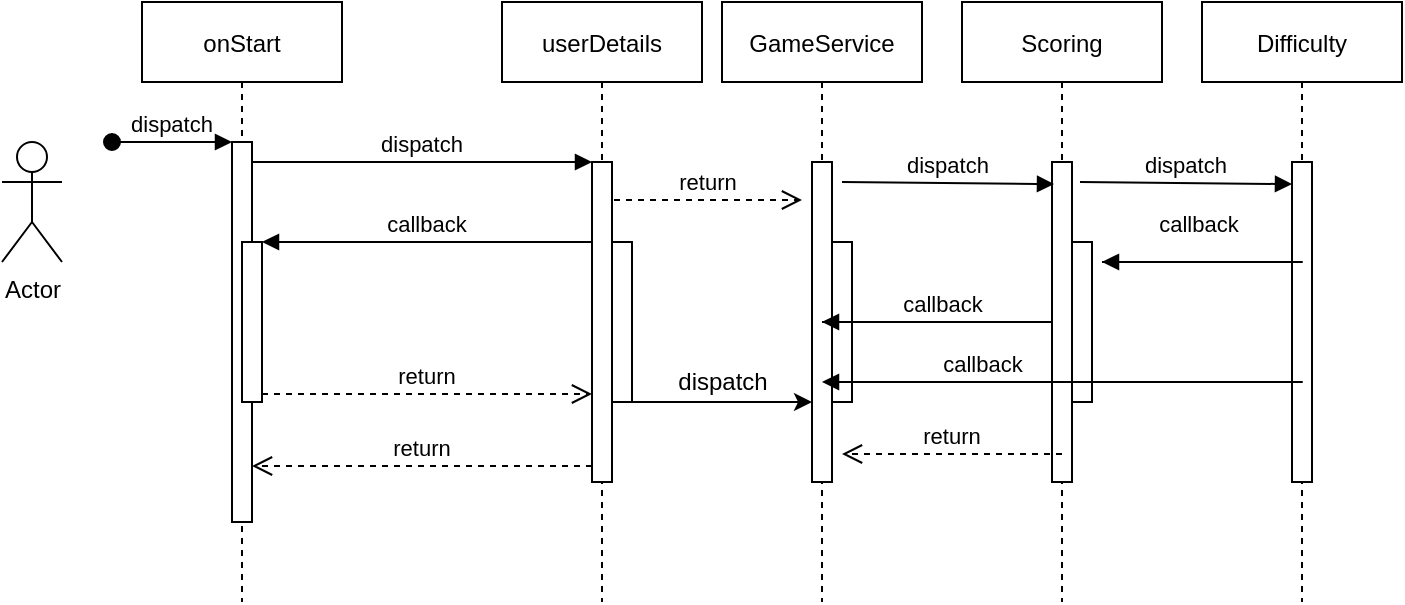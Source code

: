 <mxfile version="16.6.4" type="github">
  <diagram id="kgpKYQtTHZ0yAKxKKP6v" name="Page-1">
    <mxGraphModel dx="1406" dy="676" grid="1" gridSize="10" guides="1" tooltips="1" connect="1" arrows="1" fold="1" page="1" pageScale="1" pageWidth="850" pageHeight="1100" math="0" shadow="0">
      <root>
        <mxCell id="0" />
        <mxCell id="1" parent="0" />
        <mxCell id="3nuBFxr9cyL0pnOWT2aG-1" value="onStart" style="shape=umlLifeline;perimeter=lifelinePerimeter;container=1;collapsible=0;recursiveResize=0;rounded=0;shadow=0;strokeWidth=1;" parent="1" vertex="1">
          <mxGeometry x="120" y="80" width="100" height="300" as="geometry" />
        </mxCell>
        <mxCell id="3nuBFxr9cyL0pnOWT2aG-2" value="" style="points=[];perimeter=orthogonalPerimeter;rounded=0;shadow=0;strokeWidth=1;" parent="3nuBFxr9cyL0pnOWT2aG-1" vertex="1">
          <mxGeometry x="45" y="70" width="10" height="190" as="geometry" />
        </mxCell>
        <mxCell id="3nuBFxr9cyL0pnOWT2aG-3" value="dispatch" style="verticalAlign=bottom;startArrow=oval;endArrow=block;startSize=8;shadow=0;strokeWidth=1;" parent="3nuBFxr9cyL0pnOWT2aG-1" target="3nuBFxr9cyL0pnOWT2aG-2" edge="1">
          <mxGeometry relative="1" as="geometry">
            <mxPoint x="-15" y="70" as="sourcePoint" />
          </mxGeometry>
        </mxCell>
        <mxCell id="3nuBFxr9cyL0pnOWT2aG-4" value="" style="points=[];perimeter=orthogonalPerimeter;rounded=0;shadow=0;strokeWidth=1;" parent="3nuBFxr9cyL0pnOWT2aG-1" vertex="1">
          <mxGeometry x="50" y="120" width="10" height="80" as="geometry" />
        </mxCell>
        <mxCell id="3nuBFxr9cyL0pnOWT2aG-5" value="userDetails" style="shape=umlLifeline;perimeter=lifelinePerimeter;container=1;collapsible=0;recursiveResize=0;rounded=0;shadow=0;strokeWidth=1;" parent="1" vertex="1">
          <mxGeometry x="300" y="80" width="100" height="300" as="geometry" />
        </mxCell>
        <mxCell id="3nuBFxr9cyL0pnOWT2aG-6" value="" style="points=[];perimeter=orthogonalPerimeter;rounded=0;shadow=0;strokeWidth=1;" parent="3nuBFxr9cyL0pnOWT2aG-5" vertex="1">
          <mxGeometry x="45" y="80" width="10" height="160" as="geometry" />
        </mxCell>
        <mxCell id="FrCvDKRbt1Tq-J5Lvqsk-24" value="" style="points=[];perimeter=orthogonalPerimeter;rounded=0;shadow=0;strokeWidth=1;" vertex="1" parent="3nuBFxr9cyL0pnOWT2aG-5">
          <mxGeometry x="55" y="120" width="10" height="80" as="geometry" />
        </mxCell>
        <mxCell id="3nuBFxr9cyL0pnOWT2aG-7" value="return" style="verticalAlign=bottom;endArrow=open;dashed=1;endSize=8;exitX=0;exitY=0.95;shadow=0;strokeWidth=1;" parent="1" source="3nuBFxr9cyL0pnOWT2aG-6" target="3nuBFxr9cyL0pnOWT2aG-2" edge="1">
          <mxGeometry relative="1" as="geometry">
            <mxPoint x="275" y="236" as="targetPoint" />
          </mxGeometry>
        </mxCell>
        <mxCell id="3nuBFxr9cyL0pnOWT2aG-8" value="dispatch" style="verticalAlign=bottom;endArrow=block;entryX=0;entryY=0;shadow=0;strokeWidth=1;" parent="1" source="3nuBFxr9cyL0pnOWT2aG-2" target="3nuBFxr9cyL0pnOWT2aG-6" edge="1">
          <mxGeometry relative="1" as="geometry">
            <mxPoint x="275" y="160" as="sourcePoint" />
          </mxGeometry>
        </mxCell>
        <mxCell id="3nuBFxr9cyL0pnOWT2aG-9" value="callback" style="verticalAlign=bottom;endArrow=block;entryX=1;entryY=0;shadow=0;strokeWidth=1;" parent="1" source="3nuBFxr9cyL0pnOWT2aG-6" target="3nuBFxr9cyL0pnOWT2aG-4" edge="1">
          <mxGeometry relative="1" as="geometry">
            <mxPoint x="240" y="200" as="sourcePoint" />
          </mxGeometry>
        </mxCell>
        <mxCell id="3nuBFxr9cyL0pnOWT2aG-10" value="return" style="verticalAlign=bottom;endArrow=open;dashed=1;endSize=8;exitX=1;exitY=0.95;shadow=0;strokeWidth=1;" parent="1" source="3nuBFxr9cyL0pnOWT2aG-4" target="3nuBFxr9cyL0pnOWT2aG-6" edge="1">
          <mxGeometry relative="1" as="geometry">
            <mxPoint x="240" y="257" as="targetPoint" />
          </mxGeometry>
        </mxCell>
        <mxCell id="FrCvDKRbt1Tq-J5Lvqsk-1" value="Actor" style="shape=umlActor;verticalLabelPosition=bottom;verticalAlign=top;html=1;outlineConnect=0;" vertex="1" parent="1">
          <mxGeometry x="50" y="150" width="30" height="60" as="geometry" />
        </mxCell>
        <mxCell id="FrCvDKRbt1Tq-J5Lvqsk-9" value="GameService" style="shape=umlLifeline;perimeter=lifelinePerimeter;container=1;collapsible=0;recursiveResize=0;rounded=0;shadow=0;strokeWidth=1;" vertex="1" parent="1">
          <mxGeometry x="410" y="80" width="100" height="300" as="geometry" />
        </mxCell>
        <mxCell id="FrCvDKRbt1Tq-J5Lvqsk-10" value="" style="points=[];perimeter=orthogonalPerimeter;rounded=0;shadow=0;strokeWidth=1;" vertex="1" parent="FrCvDKRbt1Tq-J5Lvqsk-9">
          <mxGeometry x="45" y="80" width="10" height="160" as="geometry" />
        </mxCell>
        <mxCell id="FrCvDKRbt1Tq-J5Lvqsk-14" value="dispatch" style="text;html=1;resizable=0;autosize=1;align=center;verticalAlign=middle;points=[];fillColor=none;strokeColor=none;rounded=0;" vertex="1" parent="FrCvDKRbt1Tq-J5Lvqsk-9">
          <mxGeometry x="-30" y="180" width="60" height="20" as="geometry" />
        </mxCell>
        <mxCell id="FrCvDKRbt1Tq-J5Lvqsk-29" value="" style="points=[];perimeter=orthogonalPerimeter;rounded=0;shadow=0;strokeWidth=1;" vertex="1" parent="FrCvDKRbt1Tq-J5Lvqsk-9">
          <mxGeometry x="55" y="120" width="10" height="80" as="geometry" />
        </mxCell>
        <mxCell id="FrCvDKRbt1Tq-J5Lvqsk-11" value="" style="edgeStyle=orthogonalEdgeStyle;rounded=0;orthogonalLoop=1;jettySize=auto;html=1;" edge="1" parent="1" source="3nuBFxr9cyL0pnOWT2aG-6" target="FrCvDKRbt1Tq-J5Lvqsk-10">
          <mxGeometry relative="1" as="geometry">
            <Array as="points">
              <mxPoint x="405" y="280" />
              <mxPoint x="405" y="280" />
            </Array>
          </mxGeometry>
        </mxCell>
        <mxCell id="FrCvDKRbt1Tq-J5Lvqsk-15" value="Scoring" style="shape=umlLifeline;perimeter=lifelinePerimeter;container=1;collapsible=0;recursiveResize=0;rounded=0;shadow=0;strokeWidth=1;" vertex="1" parent="1">
          <mxGeometry x="530" y="80" width="100" height="300" as="geometry" />
        </mxCell>
        <mxCell id="FrCvDKRbt1Tq-J5Lvqsk-16" value="" style="points=[];perimeter=orthogonalPerimeter;rounded=0;shadow=0;strokeWidth=1;" vertex="1" parent="FrCvDKRbt1Tq-J5Lvqsk-15">
          <mxGeometry x="45" y="80" width="10" height="160" as="geometry" />
        </mxCell>
        <mxCell id="FrCvDKRbt1Tq-J5Lvqsk-21" value="dispatch" style="verticalAlign=bottom;endArrow=block;shadow=0;strokeWidth=1;entryX=0.1;entryY=0.069;entryDx=0;entryDy=0;entryPerimeter=0;" edge="1" parent="FrCvDKRbt1Tq-J5Lvqsk-15" target="FrCvDKRbt1Tq-J5Lvqsk-16">
          <mxGeometry relative="1" as="geometry">
            <mxPoint x="-60" y="90" as="sourcePoint" />
            <mxPoint x="40" y="90" as="targetPoint" />
          </mxGeometry>
        </mxCell>
        <mxCell id="FrCvDKRbt1Tq-J5Lvqsk-38" value="" style="points=[];perimeter=orthogonalPerimeter;rounded=0;shadow=0;strokeWidth=1;" vertex="1" parent="FrCvDKRbt1Tq-J5Lvqsk-15">
          <mxGeometry x="55" y="120" width="10" height="80" as="geometry" />
        </mxCell>
        <mxCell id="FrCvDKRbt1Tq-J5Lvqsk-39" value="return" style="verticalAlign=bottom;endArrow=open;dashed=1;endSize=8;shadow=0;strokeWidth=1;" edge="1" parent="FrCvDKRbt1Tq-J5Lvqsk-15">
          <mxGeometry relative="1" as="geometry">
            <mxPoint x="-60" y="226" as="targetPoint" />
            <mxPoint x="50" y="226" as="sourcePoint" />
          </mxGeometry>
        </mxCell>
        <mxCell id="FrCvDKRbt1Tq-J5Lvqsk-18" value="Difficulty" style="shape=umlLifeline;perimeter=lifelinePerimeter;container=1;collapsible=0;recursiveResize=0;rounded=0;shadow=0;strokeWidth=1;" vertex="1" parent="1">
          <mxGeometry x="650" y="80" width="100" height="300" as="geometry" />
        </mxCell>
        <mxCell id="FrCvDKRbt1Tq-J5Lvqsk-19" value="" style="points=[];perimeter=orthogonalPerimeter;rounded=0;shadow=0;strokeWidth=1;" vertex="1" parent="FrCvDKRbt1Tq-J5Lvqsk-18">
          <mxGeometry x="45" y="80" width="10" height="160" as="geometry" />
        </mxCell>
        <mxCell id="FrCvDKRbt1Tq-J5Lvqsk-22" value="dispatch" style="verticalAlign=bottom;endArrow=block;shadow=0;strokeWidth=1;entryX=0.1;entryY=0.069;entryDx=0;entryDy=0;entryPerimeter=0;" edge="1" parent="FrCvDKRbt1Tq-J5Lvqsk-18">
          <mxGeometry relative="1" as="geometry">
            <mxPoint x="-61" y="90" as="sourcePoint" />
            <mxPoint x="45" y="91.04" as="targetPoint" />
          </mxGeometry>
        </mxCell>
        <mxCell id="FrCvDKRbt1Tq-J5Lvqsk-41" value="callback" style="verticalAlign=bottom;endArrow=block;shadow=0;strokeWidth=1;" edge="1" parent="FrCvDKRbt1Tq-J5Lvqsk-18">
          <mxGeometry x="0.538" y="-10" relative="1" as="geometry">
            <mxPoint x="-50" y="130" as="sourcePoint" />
            <mxPoint x="-50" y="130" as="targetPoint" />
            <Array as="points">
              <mxPoint x="55" y="130" />
            </Array>
            <mxPoint as="offset" />
          </mxGeometry>
        </mxCell>
        <mxCell id="FrCvDKRbt1Tq-J5Lvqsk-42" value="callback" style="verticalAlign=bottom;endArrow=block;shadow=0;strokeWidth=1;" edge="1" parent="FrCvDKRbt1Tq-J5Lvqsk-18" target="FrCvDKRbt1Tq-J5Lvqsk-9">
          <mxGeometry x="0.541" relative="1" as="geometry">
            <mxPoint x="-50" y="190" as="sourcePoint" />
            <mxPoint x="-50" y="190" as="targetPoint" />
            <Array as="points">
              <mxPoint x="55" y="190" />
            </Array>
            <mxPoint as="offset" />
          </mxGeometry>
        </mxCell>
        <mxCell id="FrCvDKRbt1Tq-J5Lvqsk-23" value="callback" style="verticalAlign=bottom;endArrow=block;shadow=0;strokeWidth=1;" edge="1" parent="1" target="FrCvDKRbt1Tq-J5Lvqsk-9">
          <mxGeometry x="0.497" relative="1" as="geometry">
            <mxPoint x="460" y="240" as="sourcePoint" />
            <Array as="points">
              <mxPoint x="580" y="240" />
            </Array>
            <mxPoint as="offset" />
          </mxGeometry>
        </mxCell>
        <mxCell id="FrCvDKRbt1Tq-J5Lvqsk-40" value="return" style="verticalAlign=bottom;endArrow=open;dashed=1;endSize=8;exitX=1.1;exitY=0.119;shadow=0;strokeWidth=1;exitDx=0;exitDy=0;exitPerimeter=0;" edge="1" parent="1" source="3nuBFxr9cyL0pnOWT2aG-6">
          <mxGeometry relative="1" as="geometry">
            <mxPoint x="450" y="179" as="targetPoint" />
            <mxPoint x="425" y="270" as="sourcePoint" />
          </mxGeometry>
        </mxCell>
      </root>
    </mxGraphModel>
  </diagram>
</mxfile>
